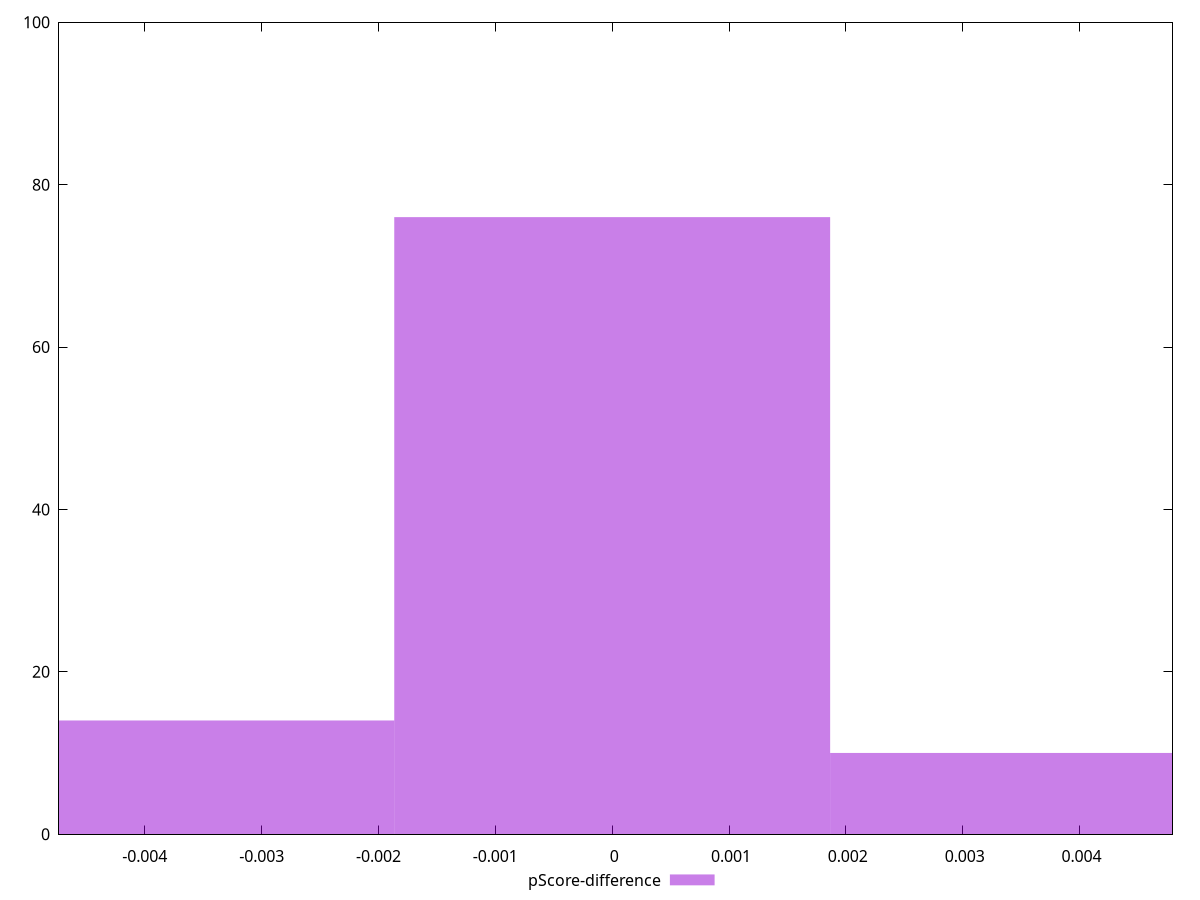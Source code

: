 reset

$pScoreDifference <<EOF
0 76
0.0037309625089186928 10
-0.0037309625089186928 14
EOF

set key outside below
set boxwidth 0.0037309625089186928
set xrange [-0.004734999736150214:0.0047958330313364606]
set yrange [0:100]
set trange [0:100]
set style fill transparent solid 0.5 noborder
set terminal svg size 640, 490 enhanced background rgb 'white'
set output "report_00019_2021-02-10T18-14-37.922Z//uses-rel-preconnect/samples/pages+cached+noadtech+nomedia+nocss/pScore-difference/histogram.svg"

plot $pScoreDifference title "pScore-difference" with boxes

reset
